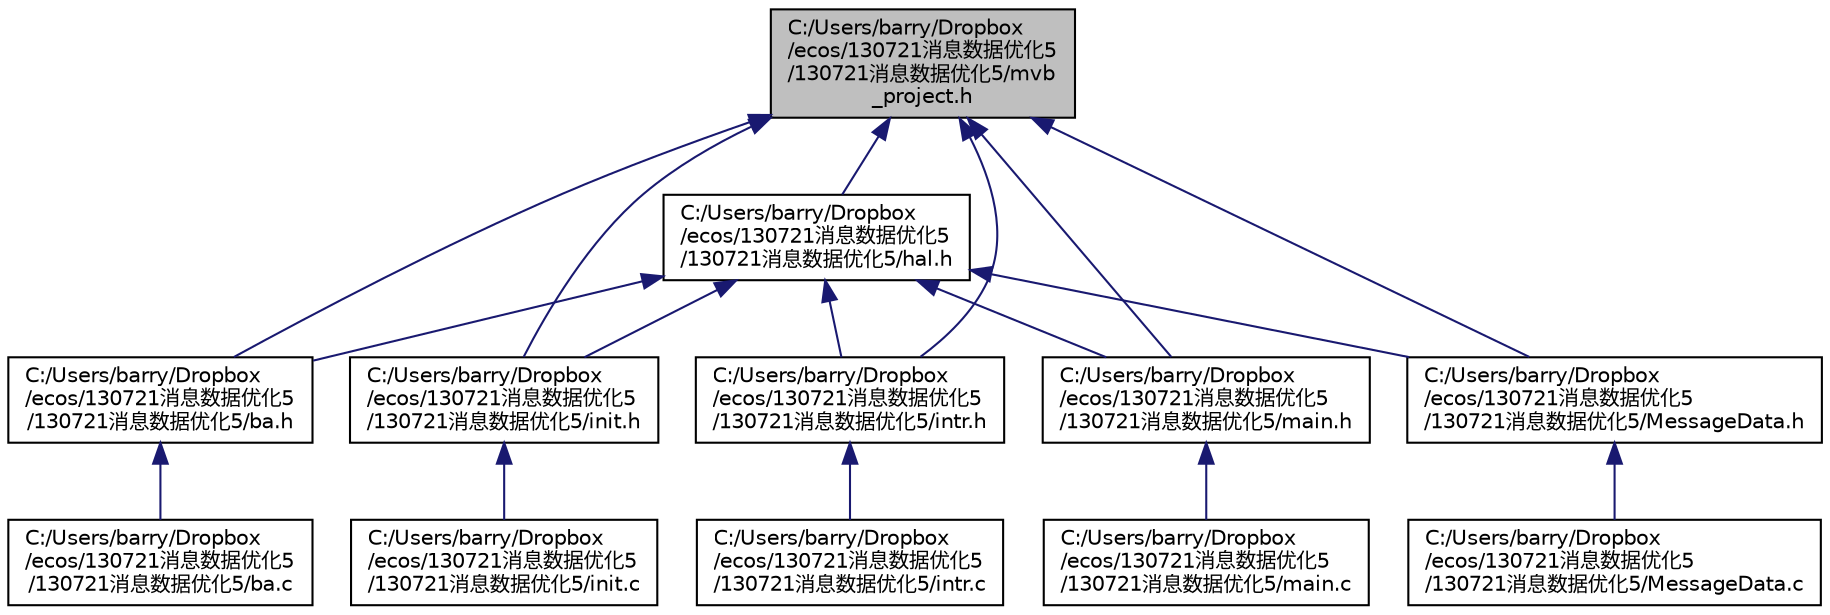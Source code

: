 digraph "C:/Users/barry/Dropbox/ecos/130721消息数据优化5/130721消息数据优化5/mvb_project.h"
{
  edge [fontname="Helvetica",fontsize="10",labelfontname="Helvetica",labelfontsize="10"];
  node [fontname="Helvetica",fontsize="10",shape=record];
  Node1 [label="C:/Users/barry/Dropbox\l/ecos/130721消息数据优化5\l/130721消息数据优化5/mvb\l_project.h",height=0.2,width=0.4,color="black", fillcolor="grey75", style="filled" fontcolor="black"];
  Node1 -> Node2 [dir="back",color="midnightblue",fontsize="10",style="solid",fontname="Helvetica"];
  Node2 [label="C:/Users/barry/Dropbox\l/ecos/130721消息数据优化5\l/130721消息数据优化5/ba.h",height=0.2,width=0.4,color="black", fillcolor="white", style="filled",URL="$ba_8h.html"];
  Node2 -> Node3 [dir="back",color="midnightblue",fontsize="10",style="solid",fontname="Helvetica"];
  Node3 [label="C:/Users/barry/Dropbox\l/ecos/130721消息数据优化5\l/130721消息数据优化5/ba.c",height=0.2,width=0.4,color="black", fillcolor="white", style="filled",URL="$ba_8c.html"];
  Node1 -> Node4 [dir="back",color="midnightblue",fontsize="10",style="solid",fontname="Helvetica"];
  Node4 [label="C:/Users/barry/Dropbox\l/ecos/130721消息数据优化5\l/130721消息数据优化5/hal.h",height=0.2,width=0.4,color="black", fillcolor="white", style="filled",URL="$hal_8h.html"];
  Node4 -> Node2 [dir="back",color="midnightblue",fontsize="10",style="solid",fontname="Helvetica"];
  Node4 -> Node5 [dir="back",color="midnightblue",fontsize="10",style="solid",fontname="Helvetica"];
  Node5 [label="C:/Users/barry/Dropbox\l/ecos/130721消息数据优化5\l/130721消息数据优化5/init.h",height=0.2,width=0.4,color="black", fillcolor="white", style="filled",URL="$init_8h.html"];
  Node5 -> Node6 [dir="back",color="midnightblue",fontsize="10",style="solid",fontname="Helvetica"];
  Node6 [label="C:/Users/barry/Dropbox\l/ecos/130721消息数据优化5\l/130721消息数据优化5/init.c",height=0.2,width=0.4,color="black", fillcolor="white", style="filled",URL="$init_8c.html"];
  Node4 -> Node7 [dir="back",color="midnightblue",fontsize="10",style="solid",fontname="Helvetica"];
  Node7 [label="C:/Users/barry/Dropbox\l/ecos/130721消息数据优化5\l/130721消息数据优化5/intr.h",height=0.2,width=0.4,color="black", fillcolor="white", style="filled",URL="$intr_8h.html"];
  Node7 -> Node8 [dir="back",color="midnightblue",fontsize="10",style="solid",fontname="Helvetica"];
  Node8 [label="C:/Users/barry/Dropbox\l/ecos/130721消息数据优化5\l/130721消息数据优化5/intr.c",height=0.2,width=0.4,color="black", fillcolor="white", style="filled",URL="$intr_8c.html"];
  Node4 -> Node9 [dir="back",color="midnightblue",fontsize="10",style="solid",fontname="Helvetica"];
  Node9 [label="C:/Users/barry/Dropbox\l/ecos/130721消息数据优化5\l/130721消息数据优化5/main.h",height=0.2,width=0.4,color="black", fillcolor="white", style="filled",URL="$main_8h.html"];
  Node9 -> Node10 [dir="back",color="midnightblue",fontsize="10",style="solid",fontname="Helvetica"];
  Node10 [label="C:/Users/barry/Dropbox\l/ecos/130721消息数据优化5\l/130721消息数据优化5/main.c",height=0.2,width=0.4,color="black", fillcolor="white", style="filled",URL="$main_8c.html"];
  Node4 -> Node11 [dir="back",color="midnightblue",fontsize="10",style="solid",fontname="Helvetica"];
  Node11 [label="C:/Users/barry/Dropbox\l/ecos/130721消息数据优化5\l/130721消息数据优化5/MessageData.h",height=0.2,width=0.4,color="black", fillcolor="white", style="filled",URL="$_message_data_8h.html"];
  Node11 -> Node12 [dir="back",color="midnightblue",fontsize="10",style="solid",fontname="Helvetica"];
  Node12 [label="C:/Users/barry/Dropbox\l/ecos/130721消息数据优化5\l/130721消息数据优化5/MessageData.c",height=0.2,width=0.4,color="black", fillcolor="white", style="filled",URL="$_message_data_8c.html"];
  Node1 -> Node5 [dir="back",color="midnightblue",fontsize="10",style="solid",fontname="Helvetica"];
  Node1 -> Node7 [dir="back",color="midnightblue",fontsize="10",style="solid",fontname="Helvetica"];
  Node1 -> Node9 [dir="back",color="midnightblue",fontsize="10",style="solid",fontname="Helvetica"];
  Node1 -> Node11 [dir="back",color="midnightblue",fontsize="10",style="solid",fontname="Helvetica"];
}
